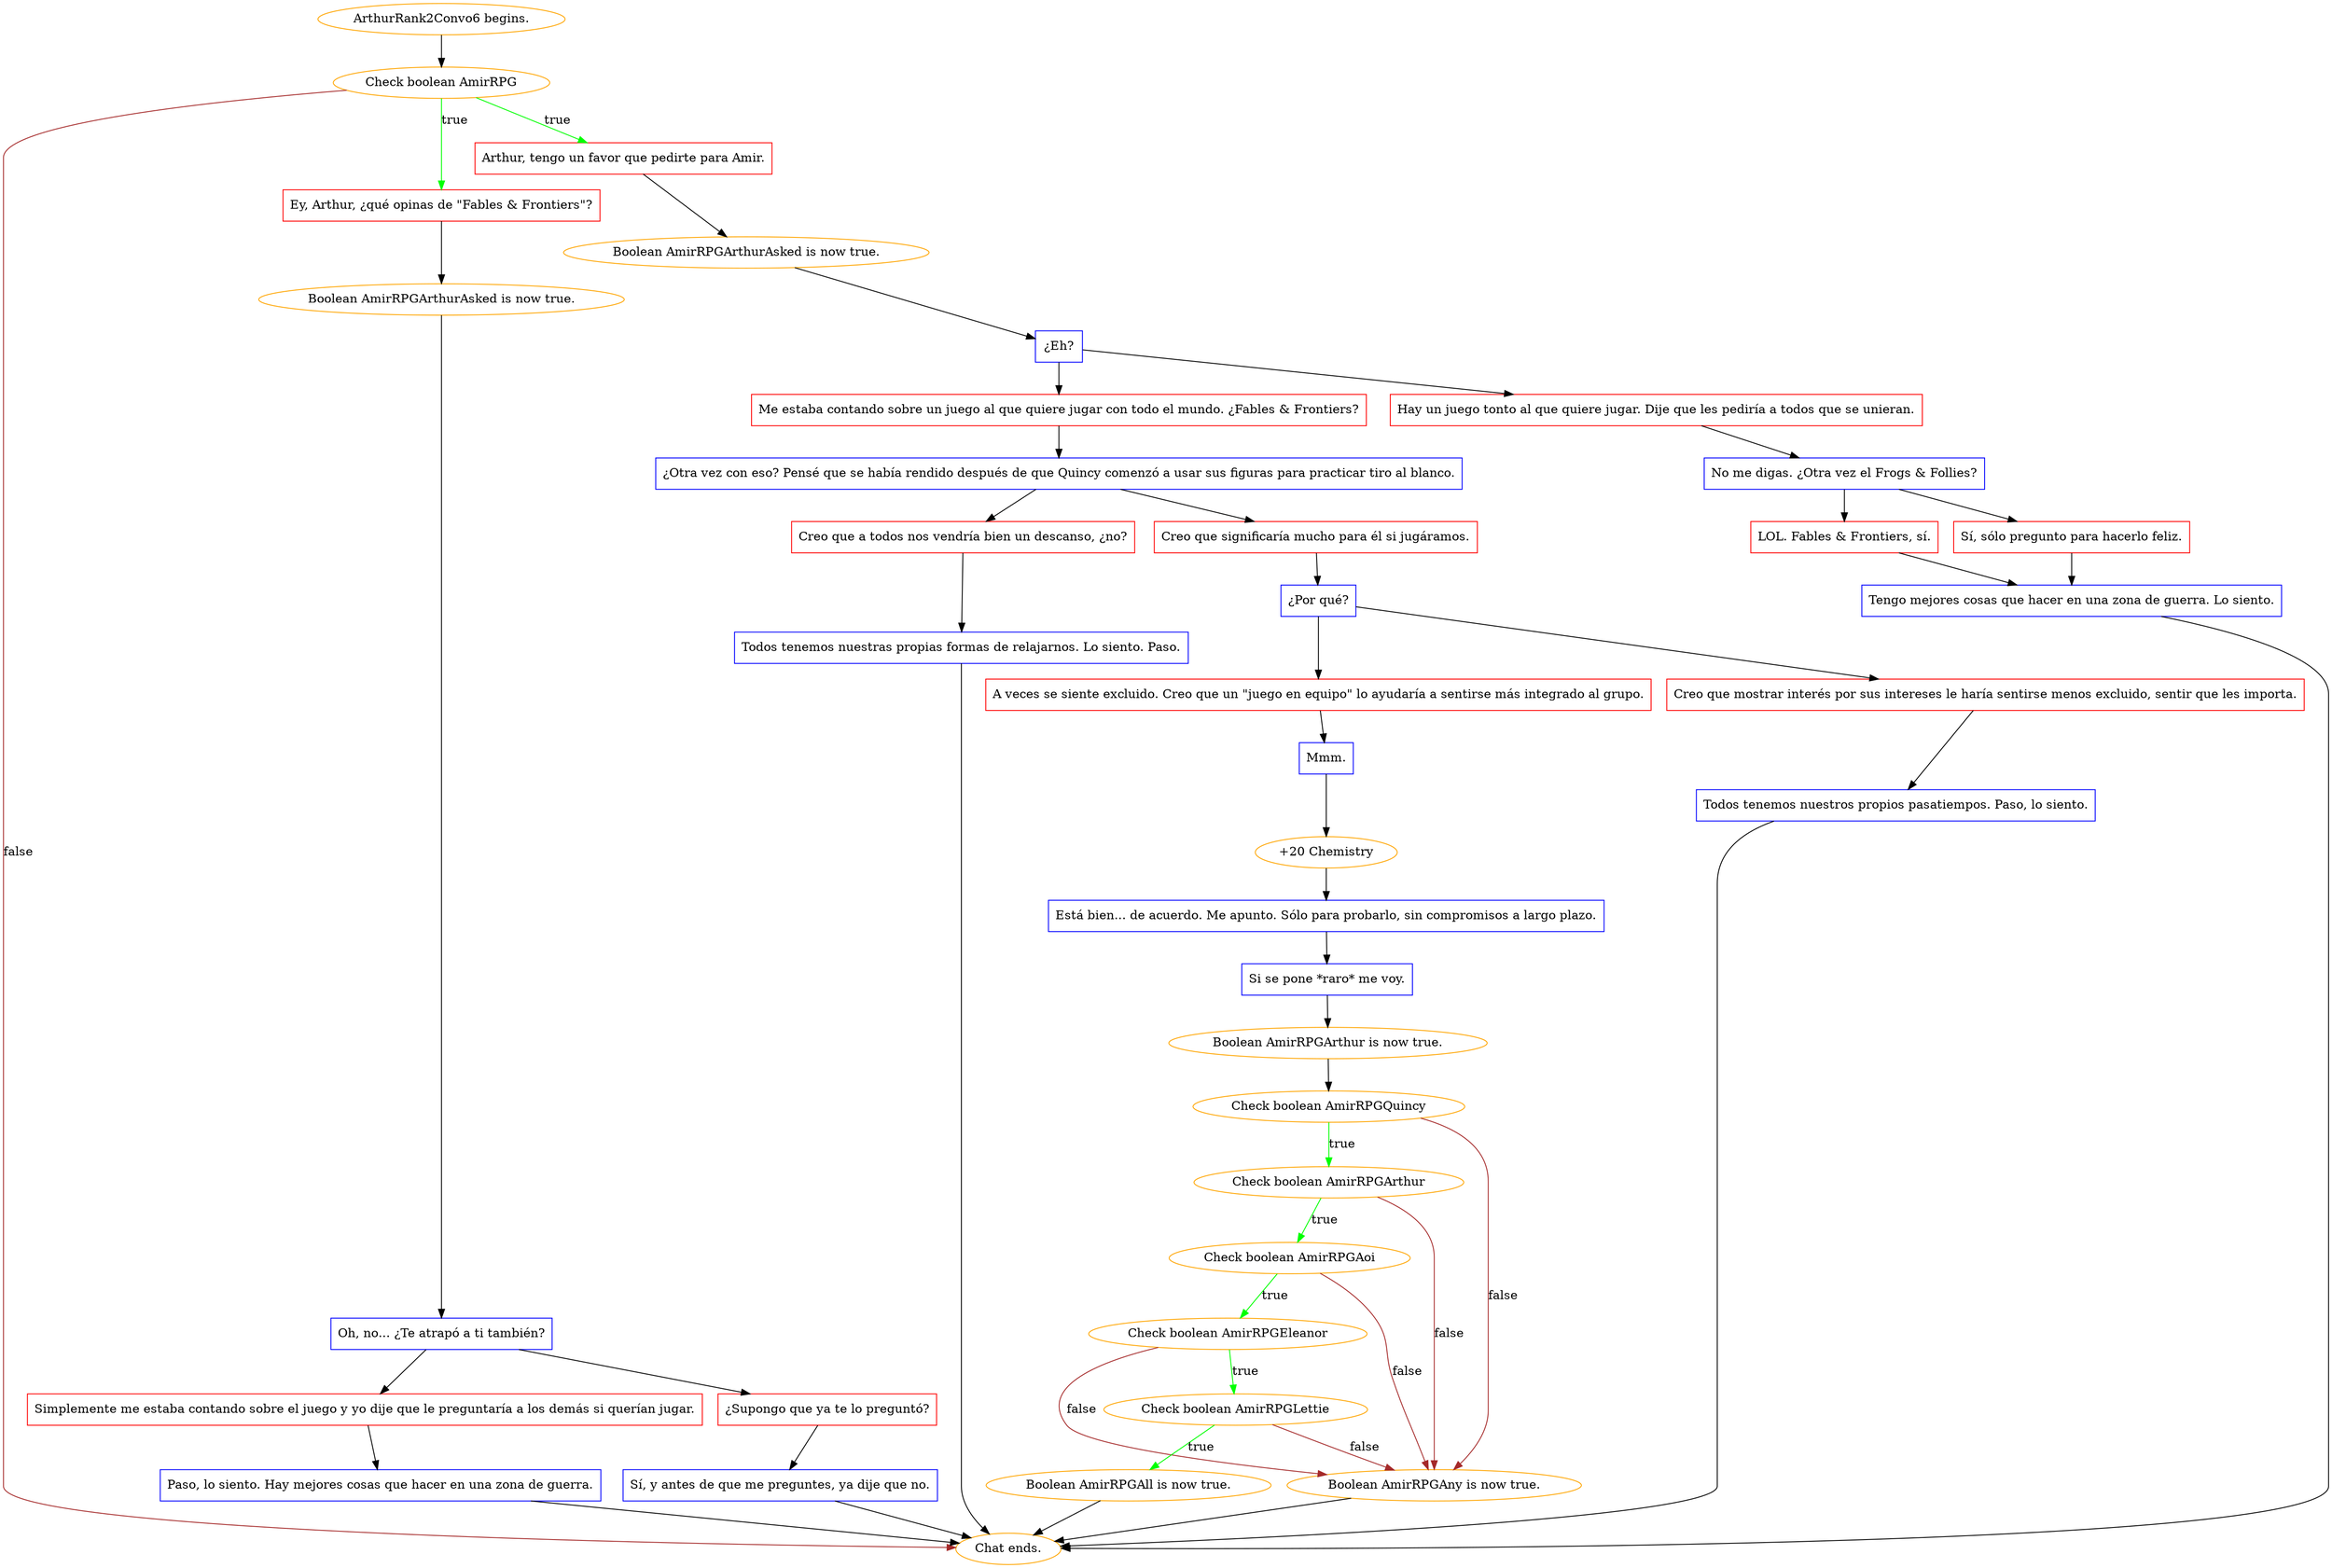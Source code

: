 digraph {
	"ArthurRank2Convo6 begins." [color=orange];
		"ArthurRank2Convo6 begins." -> j1855590608;
	j1855590608 [label="Check boolean AmirRPG",color=orange];
		j1855590608 -> j81674000 [label=true,color=green];
		j1855590608 -> j2298659262 [label=true,color=green];
		j1855590608 -> "Chat ends." [label=false,color=brown];
	j81674000 [label="Ey, Arthur, ¿qué opinas de \"Fables & Frontiers\"?",shape=box,color=red];
		j81674000 -> j2583359316;
	j2298659262 [label="Arthur, tengo un favor que pedirte para Amir.",shape=box,color=red];
		j2298659262 -> j2659888192;
	"Chat ends." [color=orange];
	j2583359316 [label="Boolean AmirRPGArthurAsked is now true.",color=orange];
		j2583359316 -> j2579488288;
	j2659888192 [label="Boolean AmirRPGArthurAsked is now true.",color=orange];
		j2659888192 -> j2943146606;
	j2579488288 [label="Oh, no... ¿Te atrapó a ti también?",shape=box,color=blue];
		j2579488288 -> j3787543310;
		j2579488288 -> j2897589267;
	j2943146606 [label="¿Eh?",shape=box,color=blue];
		j2943146606 -> j2547141426;
		j2943146606 -> j1330594537;
	j3787543310 [label="¿Supongo que ya te lo preguntó?",shape=box,color=red];
		j3787543310 -> j3615175127;
	j2897589267 [label="Simplemente me estaba contando sobre el juego y yo dije que le preguntaría a los demás si querían jugar.",shape=box,color=red];
		j2897589267 -> j1312387939;
	j2547141426 [label="Me estaba contando sobre un juego al que quiere jugar con todo el mundo. ¿Fables & Frontiers?",shape=box,color=red];
		j2547141426 -> j667411242;
	j1330594537 [label="Hay un juego tonto al que quiere jugar. Dije que les pediría a todos que se unieran.",shape=box,color=red];
		j1330594537 -> j3220631109;
	j3615175127 [label="Sí, y antes de que me preguntes, ya dije que no.",shape=box,color=blue];
		j3615175127 -> "Chat ends.";
	j1312387939 [label="Paso, lo siento. Hay mejores cosas que hacer en una zona de guerra.",shape=box,color=blue];
		j1312387939 -> "Chat ends.";
	j667411242 [label="¿Otra vez con eso? Pensé que se había rendido después de que Quincy comenzó a usar sus figuras para practicar tiro al blanco.",shape=box,color=blue];
		j667411242 -> j606995376;
		j667411242 -> j2616135333;
	j3220631109 [label="No me digas. ¿Otra vez el Frogs & Follies?",shape=box,color=blue];
		j3220631109 -> j3331677402;
		j3220631109 -> j3367451089;
	j606995376 [label="Creo que a todos nos vendría bien un descanso, ¿no?",shape=box,color=red];
		j606995376 -> j3297412713;
	j2616135333 [label="Creo que significaría mucho para él si jugáramos.",shape=box,color=red];
		j2616135333 -> j2033119566;
	j3331677402 [label="LOL. Fables & Frontiers, sí.",shape=box,color=red];
		j3331677402 -> j3650525606;
	j3367451089 [label="Sí, sólo pregunto para hacerlo feliz.",shape=box,color=red];
		j3367451089 -> j3650525606;
	j3297412713 [label="Todos tenemos nuestras propias formas de relajarnos. Lo siento. Paso.",shape=box,color=blue];
		j3297412713 -> "Chat ends.";
	j2033119566 [label="¿Por qué?",shape=box,color=blue];
		j2033119566 -> j1225580237;
		j2033119566 -> j3406764180;
	j3650525606 [label="Tengo mejores cosas que hacer en una zona de guerra. Lo siento.",shape=box,color=blue];
		j3650525606 -> "Chat ends.";
	j1225580237 [label="A veces se siente excluido. Creo que un \"juego en equipo\" lo ayudaría a sentirse más integrado al grupo.",shape=box,color=red];
		j1225580237 -> j3515299567;
	j3406764180 [label="Creo que mostrar interés por sus intereses le haría sentirse menos excluido, sentir que les importa.",shape=box,color=red];
		j3406764180 -> j606135159;
	j3515299567 [label="Mmm.",shape=box,color=blue];
		j3515299567 -> j2049944596;
	j606135159 [label="Todos tenemos nuestros propios pasatiempos. Paso, lo siento.",shape=box,color=blue];
		j606135159 -> "Chat ends.";
	j2049944596 [label="+20 Chemistry",color=orange];
		j2049944596 -> j2013458405;
	j2013458405 [label="Está bien... de acuerdo. Me apunto. Sólo para probarlo, sin compromisos a largo plazo.",shape=box,color=blue];
		j2013458405 -> j1296555889;
	j1296555889 [label="Si se pone *raro* me voy.",shape=box,color=blue];
		j1296555889 -> j2752900129;
	j2752900129 [label="Boolean AmirRPGArthur is now true.",color=orange];
		j2752900129 -> j2587658351;
	j2587658351 [label="Check boolean AmirRPGQuincy",color=orange];
		j2587658351 -> j4272770091 [label=true,color=green];
		j2587658351 -> j1992773596 [label=false,color=brown];
	j4272770091 [label="Check boolean AmirRPGArthur",color=orange];
		j4272770091 -> j36500747 [label=true,color=green];
		j4272770091 -> j1992773596 [label=false,color=brown];
	j1992773596 [label="Boolean AmirRPGAny is now true.",color=orange];
		j1992773596 -> "Chat ends.";
	j36500747 [label="Check boolean AmirRPGAoi",color=orange];
		j36500747 -> j1856519486 [label=true,color=green];
		j36500747 -> j1992773596 [label=false,color=brown];
	j1856519486 [label="Check boolean AmirRPGEleanor",color=orange];
		j1856519486 -> j3730204203 [label=true,color=green];
		j1856519486 -> j1992773596 [label=false,color=brown];
	j3730204203 [label="Check boolean AmirRPGLettie",color=orange];
		j3730204203 -> j2677000302 [label=true,color=green];
		j3730204203 -> j1992773596 [label=false,color=brown];
	j2677000302 [label="Boolean AmirRPGAll is now true.",color=orange];
		j2677000302 -> "Chat ends.";
}